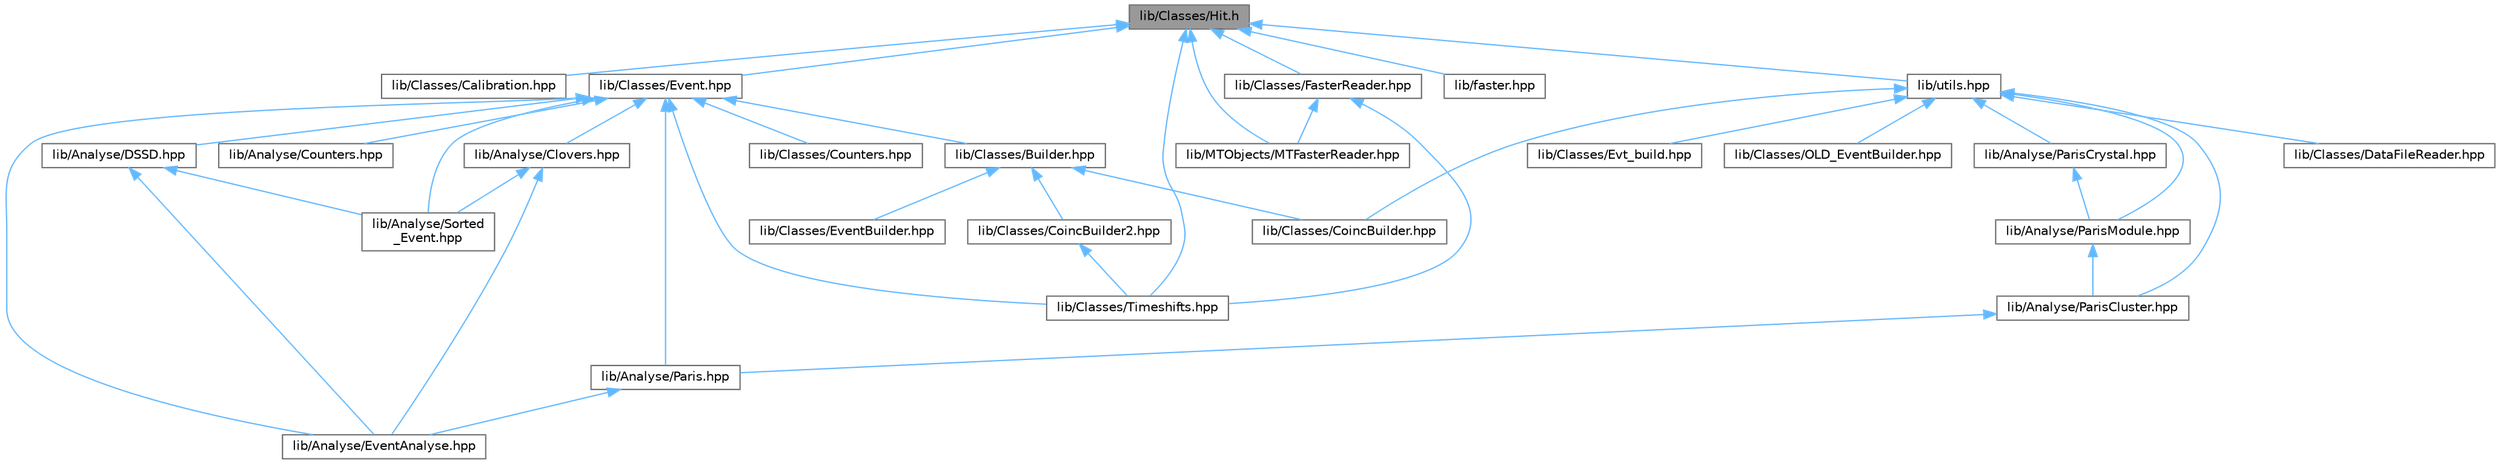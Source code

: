 digraph "lib/Classes/Hit.h"
{
 // LATEX_PDF_SIZE
  bgcolor="transparent";
  edge [fontname=Helvetica,fontsize=10,labelfontname=Helvetica,labelfontsize=10];
  node [fontname=Helvetica,fontsize=10,shape=box,height=0.2,width=0.4];
  Node1 [id="Node000001",label="lib/Classes/Hit.h",height=0.2,width=0.4,color="gray40", fillcolor="grey60", style="filled", fontcolor="black",tooltip=" "];
  Node1 -> Node2 [id="edge1_Node000001_Node000002",dir="back",color="steelblue1",style="solid",tooltip=" "];
  Node2 [id="Node000002",label="lib/Classes/Calibration.hpp",height=0.2,width=0.4,color="grey40", fillcolor="white", style="filled",URL="$_calibration_8hpp.html",tooltip=" "];
  Node1 -> Node3 [id="edge2_Node000001_Node000003",dir="back",color="steelblue1",style="solid",tooltip=" "];
  Node3 [id="Node000003",label="lib/Classes/Event.hpp",height=0.2,width=0.4,color="grey40", fillcolor="white", style="filled",URL="$_event_8hpp.html",tooltip=" "];
  Node3 -> Node4 [id="edge3_Node000003_Node000004",dir="back",color="steelblue1",style="solid",tooltip=" "];
  Node4 [id="Node000004",label="lib/Analyse/Clovers.hpp",height=0.2,width=0.4,color="grey40", fillcolor="white", style="filled",URL="$_clovers_8hpp.html",tooltip=" "];
  Node4 -> Node5 [id="edge4_Node000004_Node000005",dir="back",color="steelblue1",style="solid",tooltip=" "];
  Node5 [id="Node000005",label="lib/Analyse/EventAnalyse.hpp",height=0.2,width=0.4,color="grey40", fillcolor="white", style="filled",URL="$_event_analyse_8hpp.html",tooltip=" "];
  Node4 -> Node6 [id="edge5_Node000004_Node000006",dir="back",color="steelblue1",style="solid",tooltip=" "];
  Node6 [id="Node000006",label="lib/Analyse/Sorted\l_Event.hpp",height=0.2,width=0.4,color="grey40", fillcolor="white", style="filled",URL="$_sorted___event_8hpp.html",tooltip=" "];
  Node3 -> Node7 [id="edge6_Node000003_Node000007",dir="back",color="steelblue1",style="solid",tooltip=" "];
  Node7 [id="Node000007",label="lib/Analyse/Counters.hpp",height=0.2,width=0.4,color="grey40", fillcolor="white", style="filled",URL="$_analyse_2_counters_8hpp.html",tooltip=" "];
  Node3 -> Node8 [id="edge7_Node000003_Node000008",dir="back",color="steelblue1",style="solid",tooltip=" "];
  Node8 [id="Node000008",label="lib/Analyse/DSSD.hpp",height=0.2,width=0.4,color="grey40", fillcolor="white", style="filled",URL="$_d_s_s_d_8hpp.html",tooltip=" "];
  Node8 -> Node5 [id="edge8_Node000008_Node000005",dir="back",color="steelblue1",style="solid",tooltip=" "];
  Node8 -> Node6 [id="edge9_Node000008_Node000006",dir="back",color="steelblue1",style="solid",tooltip=" "];
  Node3 -> Node5 [id="edge10_Node000003_Node000005",dir="back",color="steelblue1",style="solid",tooltip=" "];
  Node3 -> Node9 [id="edge11_Node000003_Node000009",dir="back",color="steelblue1",style="solid",tooltip=" "];
  Node9 [id="Node000009",label="lib/Analyse/Paris.hpp",height=0.2,width=0.4,color="grey40", fillcolor="white", style="filled",URL="$_paris_8hpp.html",tooltip=" "];
  Node9 -> Node5 [id="edge12_Node000009_Node000005",dir="back",color="steelblue1",style="solid",tooltip=" "];
  Node3 -> Node6 [id="edge13_Node000003_Node000006",dir="back",color="steelblue1",style="solid",tooltip=" "];
  Node3 -> Node10 [id="edge14_Node000003_Node000010",dir="back",color="steelblue1",style="solid",tooltip=" "];
  Node10 [id="Node000010",label="lib/Classes/Builder.hpp",height=0.2,width=0.4,color="grey40", fillcolor="white", style="filled",URL="$_builder_8hpp.html",tooltip=" "];
  Node10 -> Node11 [id="edge15_Node000010_Node000011",dir="back",color="steelblue1",style="solid",tooltip=" "];
  Node11 [id="Node000011",label="lib/Classes/CoincBuilder.hpp",height=0.2,width=0.4,color="grey40", fillcolor="white", style="filled",URL="$_coinc_builder_8hpp.html",tooltip=" "];
  Node10 -> Node12 [id="edge16_Node000010_Node000012",dir="back",color="steelblue1",style="solid",tooltip=" "];
  Node12 [id="Node000012",label="lib/Classes/CoincBuilder2.hpp",height=0.2,width=0.4,color="grey40", fillcolor="white", style="filled",URL="$_coinc_builder2_8hpp.html",tooltip=" "];
  Node12 -> Node13 [id="edge17_Node000012_Node000013",dir="back",color="steelblue1",style="solid",tooltip=" "];
  Node13 [id="Node000013",label="lib/Classes/Timeshifts.hpp",height=0.2,width=0.4,color="grey40", fillcolor="white", style="filled",URL="$_timeshifts_8hpp.html",tooltip=" "];
  Node10 -> Node14 [id="edge18_Node000010_Node000014",dir="back",color="steelblue1",style="solid",tooltip=" "];
  Node14 [id="Node000014",label="lib/Classes/EventBuilder.hpp",height=0.2,width=0.4,color="grey40", fillcolor="white", style="filled",URL="$_event_builder_8hpp.html",tooltip=" "];
  Node3 -> Node15 [id="edge19_Node000003_Node000015",dir="back",color="steelblue1",style="solid",tooltip=" "];
  Node15 [id="Node000015",label="lib/Classes/Counters.hpp",height=0.2,width=0.4,color="grey40", fillcolor="white", style="filled",URL="$_classes_2_counters_8hpp.html",tooltip=" "];
  Node3 -> Node13 [id="edge20_Node000003_Node000013",dir="back",color="steelblue1",style="solid",tooltip=" "];
  Node1 -> Node16 [id="edge21_Node000001_Node000016",dir="back",color="steelblue1",style="solid",tooltip=" "];
  Node16 [id="Node000016",label="lib/Classes/FasterReader.hpp",height=0.2,width=0.4,color="grey40", fillcolor="white", style="filled",URL="$_faster_reader_8hpp.html",tooltip=" "];
  Node16 -> Node13 [id="edge22_Node000016_Node000013",dir="back",color="steelblue1",style="solid",tooltip=" "];
  Node16 -> Node17 [id="edge23_Node000016_Node000017",dir="back",color="steelblue1",style="solid",tooltip=" "];
  Node17 [id="Node000017",label="lib/MTObjects/MTFasterReader.hpp",height=0.2,width=0.4,color="grey40", fillcolor="white", style="filled",URL="$_m_t_faster_reader_8hpp.html",tooltip=" "];
  Node1 -> Node13 [id="edge24_Node000001_Node000013",dir="back",color="steelblue1",style="solid",tooltip=" "];
  Node1 -> Node17 [id="edge25_Node000001_Node000017",dir="back",color="steelblue1",style="solid",tooltip=" "];
  Node1 -> Node18 [id="edge26_Node000001_Node000018",dir="back",color="steelblue1",style="solid",tooltip=" "];
  Node18 [id="Node000018",label="lib/faster.hpp",height=0.2,width=0.4,color="grey40", fillcolor="white", style="filled",URL="$faster_8hpp.html",tooltip=" "];
  Node1 -> Node19 [id="edge27_Node000001_Node000019",dir="back",color="steelblue1",style="solid",tooltip=" "];
  Node19 [id="Node000019",label="lib/utils.hpp",height=0.2,width=0.4,color="grey40", fillcolor="white", style="filled",URL="$utils_8hpp.html",tooltip=" "];
  Node19 -> Node20 [id="edge28_Node000019_Node000020",dir="back",color="steelblue1",style="solid",tooltip=" "];
  Node20 [id="Node000020",label="lib/Analyse/ParisCluster.hpp",height=0.2,width=0.4,color="grey40", fillcolor="white", style="filled",URL="$_paris_cluster_8hpp.html",tooltip=" "];
  Node20 -> Node9 [id="edge29_Node000020_Node000009",dir="back",color="steelblue1",style="solid",tooltip=" "];
  Node19 -> Node21 [id="edge30_Node000019_Node000021",dir="back",color="steelblue1",style="solid",tooltip=" "];
  Node21 [id="Node000021",label="lib/Analyse/ParisCrystal.hpp",height=0.2,width=0.4,color="grey40", fillcolor="white", style="filled",URL="$_paris_crystal_8hpp.html",tooltip=" "];
  Node21 -> Node22 [id="edge31_Node000021_Node000022",dir="back",color="steelblue1",style="solid",tooltip=" "];
  Node22 [id="Node000022",label="lib/Analyse/ParisModule.hpp",height=0.2,width=0.4,color="grey40", fillcolor="white", style="filled",URL="$_paris_module_8hpp.html",tooltip=" "];
  Node22 -> Node20 [id="edge32_Node000022_Node000020",dir="back",color="steelblue1",style="solid",tooltip=" "];
  Node19 -> Node22 [id="edge33_Node000019_Node000022",dir="back",color="steelblue1",style="solid",tooltip=" "];
  Node19 -> Node11 [id="edge34_Node000019_Node000011",dir="back",color="steelblue1",style="solid",tooltip=" "];
  Node19 -> Node23 [id="edge35_Node000019_Node000023",dir="back",color="steelblue1",style="solid",tooltip=" "];
  Node23 [id="Node000023",label="lib/Classes/DataFileReader.hpp",height=0.2,width=0.4,color="grey40", fillcolor="white", style="filled",URL="$_data_file_reader_8hpp.html",tooltip=" "];
  Node19 -> Node24 [id="edge36_Node000019_Node000024",dir="back",color="steelblue1",style="solid",tooltip=" "];
  Node24 [id="Node000024",label="lib/Classes/Evt_build.hpp",height=0.2,width=0.4,color="grey40", fillcolor="white", style="filled",URL="$_evt__build_8hpp.html",tooltip=" "];
  Node19 -> Node25 [id="edge37_Node000019_Node000025",dir="back",color="steelblue1",style="solid",tooltip=" "];
  Node25 [id="Node000025",label="lib/Classes/OLD_EventBuilder.hpp",height=0.2,width=0.4,color="grey40", fillcolor="white", style="filled",URL="$_o_l_d___event_builder_8hpp.html",tooltip=" "];
}
